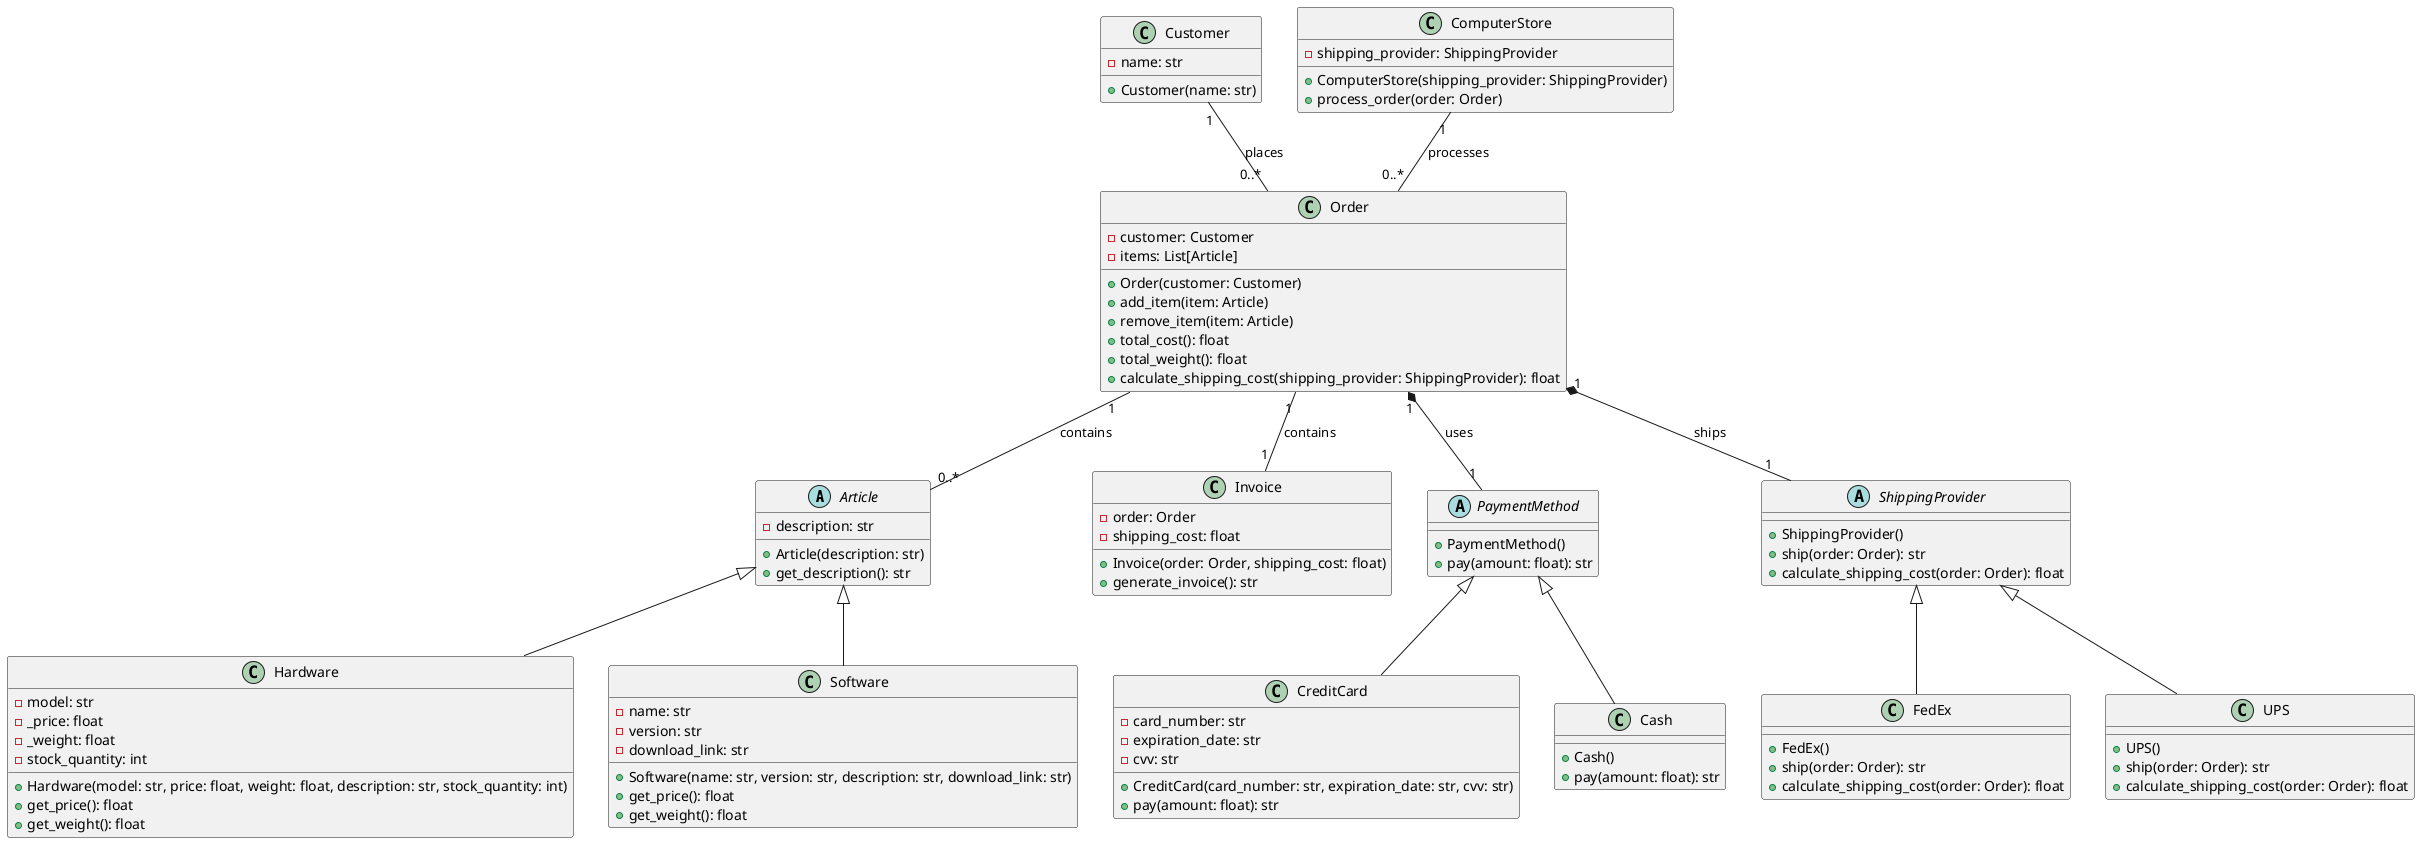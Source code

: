 @startuml
abstract class Article {
    - description: str
    + Article(description: str)
    + get_description(): str
}
class Hardware {
    - model: str
    - _price: float
    - _weight: float
    - stock_quantity: int
    + Hardware(model: str, price: float, weight: float, description: str, stock_quantity: int)
    + get_price(): float
    + get_weight(): float
}
class Software {
    - name: str
    - version: str
    - download_link: str
    + Software(name: str, version: str, description: str, download_link: str)
    + get_price(): float
    + get_weight(): float
}
class Customer {
    - name: str
    + Customer(name: str)
}
class Order {
    - customer: Customer
    - items: List[Article]
    + Order(customer: Customer)
    + add_item(item: Article)
    + remove_item(item: Article)
    + total_cost(): float
    + total_weight(): float
    + calculate_shipping_cost(shipping_provider: ShippingProvider): float
}
class Invoice {
    - order: Order
    - shipping_cost: float
    + Invoice(order: Order, shipping_cost: float)
    + generate_invoice(): str
}
abstract class PaymentMethod {
    + PaymentMethod()
    + pay(amount: float): str
}
class CreditCard {
    - card_number: str
    - expiration_date: str
    - cvv: str
    + CreditCard(card_number: str, expiration_date: str, cvv: str)
    + pay(amount: float): str
}
class Cash {
    + Cash()
    + pay(amount: float): str
}
abstract class ShippingProvider {
    + ShippingProvider()
    + ship(order: Order): str
    + calculate_shipping_cost(order: Order): float
}
class FedEx {
    + FedEx()
    + ship(order: Order): str
    + calculate_shipping_cost(order: Order): float
}
class UPS {
    + UPS()
    + ship(order: Order): str
    + calculate_shipping_cost(order: Order): float
}
class ComputerStore {
    - shipping_provider: ShippingProvider
    + ComputerStore(shipping_provider: ShippingProvider)
    + process_order(order: Order)
}
Customer "1" -- "0..*" Order : places
Order "1" -- "1" Invoice : contains
ComputerStore "1" -- "0..*" Order : processes

Order "1" -- "0..*" Article : contains
Order "1" *-- "1" PaymentMethod : uses
Order "1" *-- "1" ShippingProvider : ships

Article <|-- Hardware
Article <|-- Software
PaymentMethod <|-- CreditCard
PaymentMethod <|-- Cash
ShippingProvider <|-- FedEx
ShippingProvider <|-- UPS
@enduml